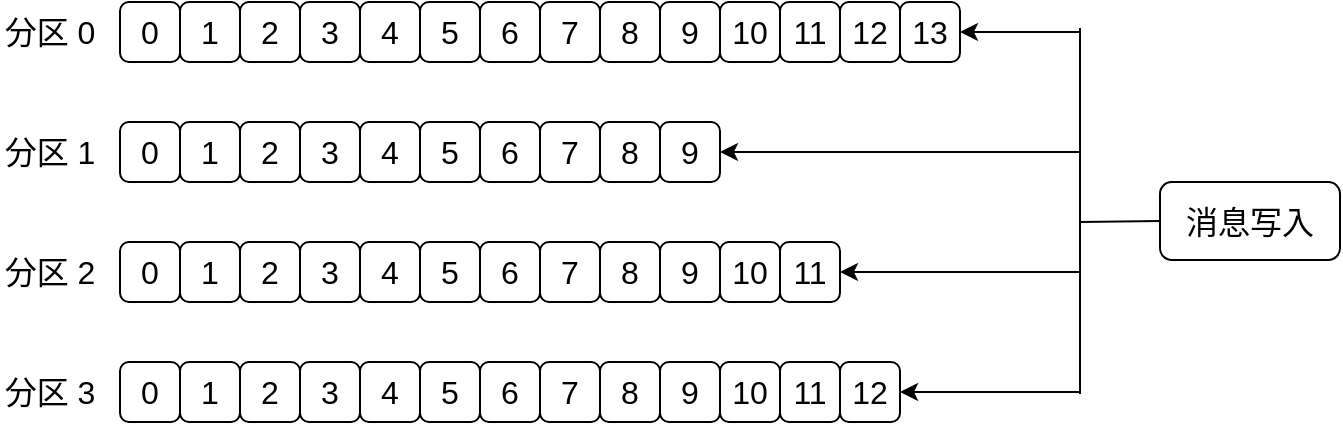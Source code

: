 <mxfile version="12.5.3" type="device"><diagram id="oR0ztmvGIaLTYi7VVyra" name="第 1 页"><mxGraphModel dx="1106" dy="820" grid="1" gridSize="10" guides="1" tooltips="1" connect="1" arrows="1" fold="1" page="1" pageScale="1" pageWidth="827" pageHeight="1169" math="0" shadow="0"><root><mxCell id="0"/><mxCell id="1" parent="0"/><mxCell id="0k0F0_a4NGmJkUZwRRBN-1" value="&lt;font style=&quot;font-size: 16px&quot;&gt;0&lt;/font&gt;" style="rounded=1;whiteSpace=wrap;html=1;" vertex="1" parent="1"><mxGeometry x="160" y="30" width="30" height="30" as="geometry"/></mxCell><mxCell id="0k0F0_a4NGmJkUZwRRBN-3" value="&lt;font style=&quot;font-size: 16px&quot;&gt;1&lt;/font&gt;" style="rounded=1;whiteSpace=wrap;html=1;" vertex="1" parent="1"><mxGeometry x="190" y="30" width="30" height="30" as="geometry"/></mxCell><mxCell id="0k0F0_a4NGmJkUZwRRBN-4" value="&lt;font style=&quot;font-size: 16px&quot;&gt;2&lt;/font&gt;" style="rounded=1;whiteSpace=wrap;html=1;" vertex="1" parent="1"><mxGeometry x="220" y="30" width="30" height="30" as="geometry"/></mxCell><mxCell id="0k0F0_a4NGmJkUZwRRBN-5" value="&lt;font style=&quot;font-size: 16px&quot;&gt;5&lt;/font&gt;" style="rounded=1;whiteSpace=wrap;html=1;" vertex="1" parent="1"><mxGeometry x="310" y="30" width="30" height="30" as="geometry"/></mxCell><mxCell id="0k0F0_a4NGmJkUZwRRBN-6" value="&lt;font style=&quot;font-size: 16px&quot;&gt;4&lt;/font&gt;" style="rounded=1;whiteSpace=wrap;html=1;" vertex="1" parent="1"><mxGeometry x="280" y="30" width="30" height="30" as="geometry"/></mxCell><mxCell id="0k0F0_a4NGmJkUZwRRBN-7" value="&lt;font style=&quot;font-size: 16px&quot;&gt;3&lt;/font&gt;" style="rounded=1;whiteSpace=wrap;html=1;" vertex="1" parent="1"><mxGeometry x="250" y="30" width="30" height="30" as="geometry"/></mxCell><mxCell id="0k0F0_a4NGmJkUZwRRBN-8" value="&lt;font style=&quot;font-size: 16px&quot;&gt;6&lt;/font&gt;" style="rounded=1;whiteSpace=wrap;html=1;" vertex="1" parent="1"><mxGeometry x="340" y="30" width="30" height="30" as="geometry"/></mxCell><mxCell id="0k0F0_a4NGmJkUZwRRBN-9" value="&lt;font style=&quot;font-size: 16px&quot;&gt;7&lt;/font&gt;" style="rounded=1;whiteSpace=wrap;html=1;" vertex="1" parent="1"><mxGeometry x="370" y="30" width="30" height="30" as="geometry"/></mxCell><mxCell id="0k0F0_a4NGmJkUZwRRBN-10" value="&lt;font style=&quot;font-size: 16px&quot;&gt;8&lt;/font&gt;" style="rounded=1;whiteSpace=wrap;html=1;" vertex="1" parent="1"><mxGeometry x="400" y="30" width="30" height="30" as="geometry"/></mxCell><mxCell id="0k0F0_a4NGmJkUZwRRBN-11" value="&lt;font style=&quot;font-size: 16px&quot;&gt;11&lt;/font&gt;" style="rounded=1;whiteSpace=wrap;html=1;" vertex="1" parent="1"><mxGeometry x="490" y="30" width="30" height="30" as="geometry"/></mxCell><mxCell id="0k0F0_a4NGmJkUZwRRBN-12" value="&lt;font style=&quot;font-size: 16px&quot;&gt;10&lt;/font&gt;" style="rounded=1;whiteSpace=wrap;html=1;" vertex="1" parent="1"><mxGeometry x="460" y="30" width="30" height="30" as="geometry"/></mxCell><mxCell id="0k0F0_a4NGmJkUZwRRBN-13" value="&lt;font style=&quot;font-size: 16px&quot;&gt;9&lt;/font&gt;" style="rounded=1;whiteSpace=wrap;html=1;" vertex="1" parent="1"><mxGeometry x="430" y="30" width="30" height="30" as="geometry"/></mxCell><mxCell id="0k0F0_a4NGmJkUZwRRBN-14" value="&lt;font style=&quot;font-size: 16px&quot;&gt;12&lt;/font&gt;" style="rounded=1;whiteSpace=wrap;html=1;" vertex="1" parent="1"><mxGeometry x="520" y="30" width="30" height="30" as="geometry"/></mxCell><mxCell id="0k0F0_a4NGmJkUZwRRBN-15" value="&lt;font style=&quot;font-size: 16px&quot;&gt;13&lt;/font&gt;" style="rounded=1;whiteSpace=wrap;html=1;" vertex="1" parent="1"><mxGeometry x="550" y="30" width="30" height="30" as="geometry"/></mxCell><mxCell id="0k0F0_a4NGmJkUZwRRBN-16" value="&lt;font style=&quot;font-size: 16px&quot;&gt;0&lt;/font&gt;" style="rounded=1;whiteSpace=wrap;html=1;" vertex="1" parent="1"><mxGeometry x="160" y="90" width="30" height="30" as="geometry"/></mxCell><mxCell id="0k0F0_a4NGmJkUZwRRBN-17" value="&lt;font style=&quot;font-size: 16px&quot;&gt;1&lt;/font&gt;" style="rounded=1;whiteSpace=wrap;html=1;" vertex="1" parent="1"><mxGeometry x="190" y="90" width="30" height="30" as="geometry"/></mxCell><mxCell id="0k0F0_a4NGmJkUZwRRBN-18" value="&lt;font style=&quot;font-size: 16px&quot;&gt;2&lt;/font&gt;" style="rounded=1;whiteSpace=wrap;html=1;" vertex="1" parent="1"><mxGeometry x="220" y="90" width="30" height="30" as="geometry"/></mxCell><mxCell id="0k0F0_a4NGmJkUZwRRBN-19" value="&lt;font style=&quot;font-size: 16px&quot;&gt;5&lt;/font&gt;" style="rounded=1;whiteSpace=wrap;html=1;" vertex="1" parent="1"><mxGeometry x="310" y="90" width="30" height="30" as="geometry"/></mxCell><mxCell id="0k0F0_a4NGmJkUZwRRBN-20" value="&lt;font style=&quot;font-size: 16px&quot;&gt;4&lt;/font&gt;" style="rounded=1;whiteSpace=wrap;html=1;" vertex="1" parent="1"><mxGeometry x="280" y="90" width="30" height="30" as="geometry"/></mxCell><mxCell id="0k0F0_a4NGmJkUZwRRBN-21" value="&lt;font style=&quot;font-size: 16px&quot;&gt;3&lt;/font&gt;" style="rounded=1;whiteSpace=wrap;html=1;" vertex="1" parent="1"><mxGeometry x="250" y="90" width="30" height="30" as="geometry"/></mxCell><mxCell id="0k0F0_a4NGmJkUZwRRBN-22" value="&lt;font style=&quot;font-size: 16px&quot;&gt;6&lt;/font&gt;" style="rounded=1;whiteSpace=wrap;html=1;" vertex="1" parent="1"><mxGeometry x="340" y="90" width="30" height="30" as="geometry"/></mxCell><mxCell id="0k0F0_a4NGmJkUZwRRBN-23" value="&lt;font style=&quot;font-size: 16px&quot;&gt;7&lt;/font&gt;" style="rounded=1;whiteSpace=wrap;html=1;" vertex="1" parent="1"><mxGeometry x="370" y="90" width="30" height="30" as="geometry"/></mxCell><mxCell id="0k0F0_a4NGmJkUZwRRBN-24" value="&lt;font style=&quot;font-size: 16px&quot;&gt;8&lt;/font&gt;" style="rounded=1;whiteSpace=wrap;html=1;" vertex="1" parent="1"><mxGeometry x="400" y="90" width="30" height="30" as="geometry"/></mxCell><mxCell id="0k0F0_a4NGmJkUZwRRBN-27" value="&lt;font style=&quot;font-size: 16px&quot;&gt;9&lt;/font&gt;" style="rounded=1;whiteSpace=wrap;html=1;" vertex="1" parent="1"><mxGeometry x="430" y="90" width="30" height="30" as="geometry"/></mxCell><mxCell id="0k0F0_a4NGmJkUZwRRBN-30" value="&lt;font style=&quot;font-size: 16px&quot;&gt;0&lt;/font&gt;" style="rounded=1;whiteSpace=wrap;html=1;" vertex="1" parent="1"><mxGeometry x="160" y="150" width="30" height="30" as="geometry"/></mxCell><mxCell id="0k0F0_a4NGmJkUZwRRBN-31" value="&lt;font style=&quot;font-size: 16px&quot;&gt;1&lt;/font&gt;" style="rounded=1;whiteSpace=wrap;html=1;" vertex="1" parent="1"><mxGeometry x="190" y="150" width="30" height="30" as="geometry"/></mxCell><mxCell id="0k0F0_a4NGmJkUZwRRBN-32" value="&lt;font style=&quot;font-size: 16px&quot;&gt;2&lt;/font&gt;" style="rounded=1;whiteSpace=wrap;html=1;" vertex="1" parent="1"><mxGeometry x="220" y="150" width="30" height="30" as="geometry"/></mxCell><mxCell id="0k0F0_a4NGmJkUZwRRBN-33" value="&lt;font style=&quot;font-size: 16px&quot;&gt;5&lt;/font&gt;" style="rounded=1;whiteSpace=wrap;html=1;" vertex="1" parent="1"><mxGeometry x="310" y="150" width="30" height="30" as="geometry"/></mxCell><mxCell id="0k0F0_a4NGmJkUZwRRBN-34" value="&lt;font style=&quot;font-size: 16px&quot;&gt;4&lt;/font&gt;" style="rounded=1;whiteSpace=wrap;html=1;" vertex="1" parent="1"><mxGeometry x="280" y="150" width="30" height="30" as="geometry"/></mxCell><mxCell id="0k0F0_a4NGmJkUZwRRBN-35" value="&lt;font style=&quot;font-size: 16px&quot;&gt;3&lt;/font&gt;" style="rounded=1;whiteSpace=wrap;html=1;" vertex="1" parent="1"><mxGeometry x="250" y="150" width="30" height="30" as="geometry"/></mxCell><mxCell id="0k0F0_a4NGmJkUZwRRBN-36" value="&lt;font style=&quot;font-size: 16px&quot;&gt;6&lt;/font&gt;" style="rounded=1;whiteSpace=wrap;html=1;" vertex="1" parent="1"><mxGeometry x="340" y="150" width="30" height="30" as="geometry"/></mxCell><mxCell id="0k0F0_a4NGmJkUZwRRBN-37" value="&lt;font style=&quot;font-size: 16px&quot;&gt;7&lt;/font&gt;" style="rounded=1;whiteSpace=wrap;html=1;" vertex="1" parent="1"><mxGeometry x="370" y="150" width="30" height="30" as="geometry"/></mxCell><mxCell id="0k0F0_a4NGmJkUZwRRBN-38" value="&lt;font style=&quot;font-size: 16px&quot;&gt;8&lt;/font&gt;" style="rounded=1;whiteSpace=wrap;html=1;" vertex="1" parent="1"><mxGeometry x="400" y="150" width="30" height="30" as="geometry"/></mxCell><mxCell id="0k0F0_a4NGmJkUZwRRBN-39" value="&lt;font style=&quot;font-size: 16px&quot;&gt;11&lt;/font&gt;" style="rounded=1;whiteSpace=wrap;html=1;" vertex="1" parent="1"><mxGeometry x="490" y="150" width="30" height="30" as="geometry"/></mxCell><mxCell id="0k0F0_a4NGmJkUZwRRBN-40" value="&lt;font style=&quot;font-size: 16px&quot;&gt;10&lt;/font&gt;" style="rounded=1;whiteSpace=wrap;html=1;" vertex="1" parent="1"><mxGeometry x="460" y="150" width="30" height="30" as="geometry"/></mxCell><mxCell id="0k0F0_a4NGmJkUZwRRBN-41" value="&lt;font style=&quot;font-size: 16px&quot;&gt;9&lt;/font&gt;" style="rounded=1;whiteSpace=wrap;html=1;" vertex="1" parent="1"><mxGeometry x="430" y="150" width="30" height="30" as="geometry"/></mxCell><mxCell id="0k0F0_a4NGmJkUZwRRBN-44" value="&lt;font style=&quot;font-size: 16px&quot;&gt;0&lt;/font&gt;" style="rounded=1;whiteSpace=wrap;html=1;" vertex="1" parent="1"><mxGeometry x="160" y="210" width="30" height="30" as="geometry"/></mxCell><mxCell id="0k0F0_a4NGmJkUZwRRBN-45" value="&lt;font style=&quot;font-size: 16px&quot;&gt;1&lt;/font&gt;" style="rounded=1;whiteSpace=wrap;html=1;" vertex="1" parent="1"><mxGeometry x="190" y="210" width="30" height="30" as="geometry"/></mxCell><mxCell id="0k0F0_a4NGmJkUZwRRBN-46" value="&lt;font style=&quot;font-size: 16px&quot;&gt;2&lt;/font&gt;" style="rounded=1;whiteSpace=wrap;html=1;" vertex="1" parent="1"><mxGeometry x="220" y="210" width="30" height="30" as="geometry"/></mxCell><mxCell id="0k0F0_a4NGmJkUZwRRBN-47" value="&lt;font style=&quot;font-size: 16px&quot;&gt;5&lt;/font&gt;" style="rounded=1;whiteSpace=wrap;html=1;" vertex="1" parent="1"><mxGeometry x="310" y="210" width="30" height="30" as="geometry"/></mxCell><mxCell id="0k0F0_a4NGmJkUZwRRBN-48" value="&lt;font style=&quot;font-size: 16px&quot;&gt;4&lt;/font&gt;" style="rounded=1;whiteSpace=wrap;html=1;" vertex="1" parent="1"><mxGeometry x="280" y="210" width="30" height="30" as="geometry"/></mxCell><mxCell id="0k0F0_a4NGmJkUZwRRBN-49" value="&lt;font style=&quot;font-size: 16px&quot;&gt;3&lt;/font&gt;" style="rounded=1;whiteSpace=wrap;html=1;" vertex="1" parent="1"><mxGeometry x="250" y="210" width="30" height="30" as="geometry"/></mxCell><mxCell id="0k0F0_a4NGmJkUZwRRBN-50" value="&lt;font style=&quot;font-size: 16px&quot;&gt;6&lt;/font&gt;" style="rounded=1;whiteSpace=wrap;html=1;" vertex="1" parent="1"><mxGeometry x="340" y="210" width="30" height="30" as="geometry"/></mxCell><mxCell id="0k0F0_a4NGmJkUZwRRBN-51" value="&lt;font style=&quot;font-size: 16px&quot;&gt;7&lt;/font&gt;" style="rounded=1;whiteSpace=wrap;html=1;" vertex="1" parent="1"><mxGeometry x="370" y="210" width="30" height="30" as="geometry"/></mxCell><mxCell id="0k0F0_a4NGmJkUZwRRBN-52" value="&lt;font style=&quot;font-size: 16px&quot;&gt;8&lt;/font&gt;" style="rounded=1;whiteSpace=wrap;html=1;" vertex="1" parent="1"><mxGeometry x="400" y="210" width="30" height="30" as="geometry"/></mxCell><mxCell id="0k0F0_a4NGmJkUZwRRBN-53" value="&lt;font style=&quot;font-size: 16px&quot;&gt;11&lt;/font&gt;" style="rounded=1;whiteSpace=wrap;html=1;" vertex="1" parent="1"><mxGeometry x="490" y="210" width="30" height="30" as="geometry"/></mxCell><mxCell id="0k0F0_a4NGmJkUZwRRBN-54" value="&lt;font style=&quot;font-size: 16px&quot;&gt;10&lt;/font&gt;" style="rounded=1;whiteSpace=wrap;html=1;" vertex="1" parent="1"><mxGeometry x="460" y="210" width="30" height="30" as="geometry"/></mxCell><mxCell id="0k0F0_a4NGmJkUZwRRBN-55" value="&lt;font style=&quot;font-size: 16px&quot;&gt;9&lt;/font&gt;" style="rounded=1;whiteSpace=wrap;html=1;" vertex="1" parent="1"><mxGeometry x="430" y="210" width="30" height="30" as="geometry"/></mxCell><mxCell id="0k0F0_a4NGmJkUZwRRBN-56" value="&lt;font style=&quot;font-size: 16px&quot;&gt;12&lt;/font&gt;" style="rounded=1;whiteSpace=wrap;html=1;" vertex="1" parent="1"><mxGeometry x="520" y="210" width="30" height="30" as="geometry"/></mxCell><mxCell id="0k0F0_a4NGmJkUZwRRBN-58" value="&lt;font style=&quot;font-size: 16px&quot;&gt;分区 0&lt;/font&gt;" style="text;html=1;strokeColor=none;fillColor=none;align=center;verticalAlign=middle;whiteSpace=wrap;rounded=0;" vertex="1" parent="1"><mxGeometry x="100" y="30" width="50" height="30" as="geometry"/></mxCell><mxCell id="0k0F0_a4NGmJkUZwRRBN-59" value="&lt;font style=&quot;font-size: 16px&quot;&gt;分区 1&lt;/font&gt;" style="text;html=1;strokeColor=none;fillColor=none;align=center;verticalAlign=middle;whiteSpace=wrap;rounded=0;" vertex="1" parent="1"><mxGeometry x="100" y="90" width="50" height="30" as="geometry"/></mxCell><mxCell id="0k0F0_a4NGmJkUZwRRBN-60" value="&lt;font style=&quot;font-size: 16px&quot;&gt;分区 2&lt;/font&gt;" style="text;html=1;strokeColor=none;fillColor=none;align=center;verticalAlign=middle;whiteSpace=wrap;rounded=0;" vertex="1" parent="1"><mxGeometry x="100" y="150" width="50" height="30" as="geometry"/></mxCell><mxCell id="0k0F0_a4NGmJkUZwRRBN-61" value="&lt;font style=&quot;font-size: 16px&quot;&gt;分区 3&lt;/font&gt;" style="text;html=1;strokeColor=none;fillColor=none;align=center;verticalAlign=middle;whiteSpace=wrap;rounded=0;" vertex="1" parent="1"><mxGeometry x="100" y="210" width="50" height="30" as="geometry"/></mxCell><mxCell id="0k0F0_a4NGmJkUZwRRBN-62" value="&lt;font style=&quot;font-size: 16px&quot;&gt;消息写入&lt;/font&gt;" style="rounded=1;whiteSpace=wrap;html=1;" vertex="1" parent="1"><mxGeometry x="680" y="120" width="90" height="39" as="geometry"/></mxCell><mxCell id="0k0F0_a4NGmJkUZwRRBN-74" value="" style="endArrow=classic;html=1;entryX=1;entryY=0.5;entryDx=0;entryDy=0;" edge="1" parent="1" target="0k0F0_a4NGmJkUZwRRBN-15"><mxGeometry width="50" height="50" relative="1" as="geometry"><mxPoint x="640" y="45" as="sourcePoint"/><mxPoint x="590" y="45" as="targetPoint"/></mxGeometry></mxCell><mxCell id="0k0F0_a4NGmJkUZwRRBN-75" value="" style="endArrow=classic;html=1;entryX=1;entryY=0.5;entryDx=0;entryDy=0;" edge="1" parent="1" target="0k0F0_a4NGmJkUZwRRBN-27"><mxGeometry width="50" height="50" relative="1" as="geometry"><mxPoint x="640" y="105" as="sourcePoint"/><mxPoint x="640" y="410" as="targetPoint"/></mxGeometry></mxCell><mxCell id="0k0F0_a4NGmJkUZwRRBN-76" value="" style="endArrow=classic;html=1;entryX=1;entryY=0.5;entryDx=0;entryDy=0;" edge="1" parent="1" target="0k0F0_a4NGmJkUZwRRBN-39"><mxGeometry width="50" height="50" relative="1" as="geometry"><mxPoint x="640" y="165" as="sourcePoint"/><mxPoint x="630" y="380" as="targetPoint"/></mxGeometry></mxCell><mxCell id="0k0F0_a4NGmJkUZwRRBN-77" value="" style="endArrow=classic;html=1;entryX=1;entryY=0.5;entryDx=0;entryDy=0;" edge="1" parent="1" target="0k0F0_a4NGmJkUZwRRBN-56"><mxGeometry width="50" height="50" relative="1" as="geometry"><mxPoint x="640" y="225" as="sourcePoint"/><mxPoint x="680" y="370" as="targetPoint"/></mxGeometry></mxCell><mxCell id="0k0F0_a4NGmJkUZwRRBN-78" value="" style="endArrow=none;html=1;" edge="1" parent="1"><mxGeometry width="50" height="50" relative="1" as="geometry"><mxPoint x="640" y="226" as="sourcePoint"/><mxPoint x="640" y="43" as="targetPoint"/></mxGeometry></mxCell><mxCell id="0k0F0_a4NGmJkUZwRRBN-80" value="" style="endArrow=none;html=1;entryX=0;entryY=0.5;entryDx=0;entryDy=0;" edge="1" parent="1" target="0k0F0_a4NGmJkUZwRRBN-62"><mxGeometry width="50" height="50" relative="1" as="geometry"><mxPoint x="640" y="140" as="sourcePoint"/><mxPoint x="640" y="350" as="targetPoint"/></mxGeometry></mxCell></root></mxGraphModel></diagram></mxfile>